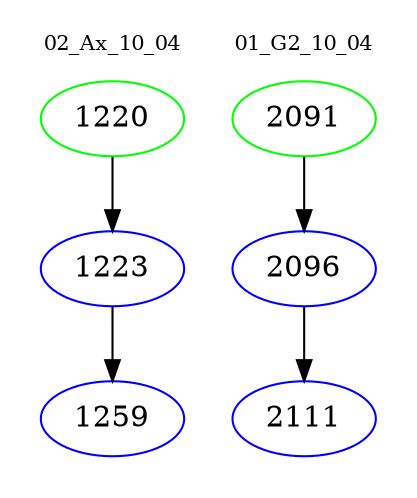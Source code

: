 digraph{
subgraph cluster_0 {
color = white
label = "02_Ax_10_04";
fontsize=10;
T0_1220 [label="1220", color="green"]
T0_1220 -> T0_1223 [color="black"]
T0_1223 [label="1223", color="blue"]
T0_1223 -> T0_1259 [color="black"]
T0_1259 [label="1259", color="blue"]
}
subgraph cluster_1 {
color = white
label = "01_G2_10_04";
fontsize=10;
T1_2091 [label="2091", color="green"]
T1_2091 -> T1_2096 [color="black"]
T1_2096 [label="2096", color="blue"]
T1_2096 -> T1_2111 [color="black"]
T1_2111 [label="2111", color="blue"]
}
}
